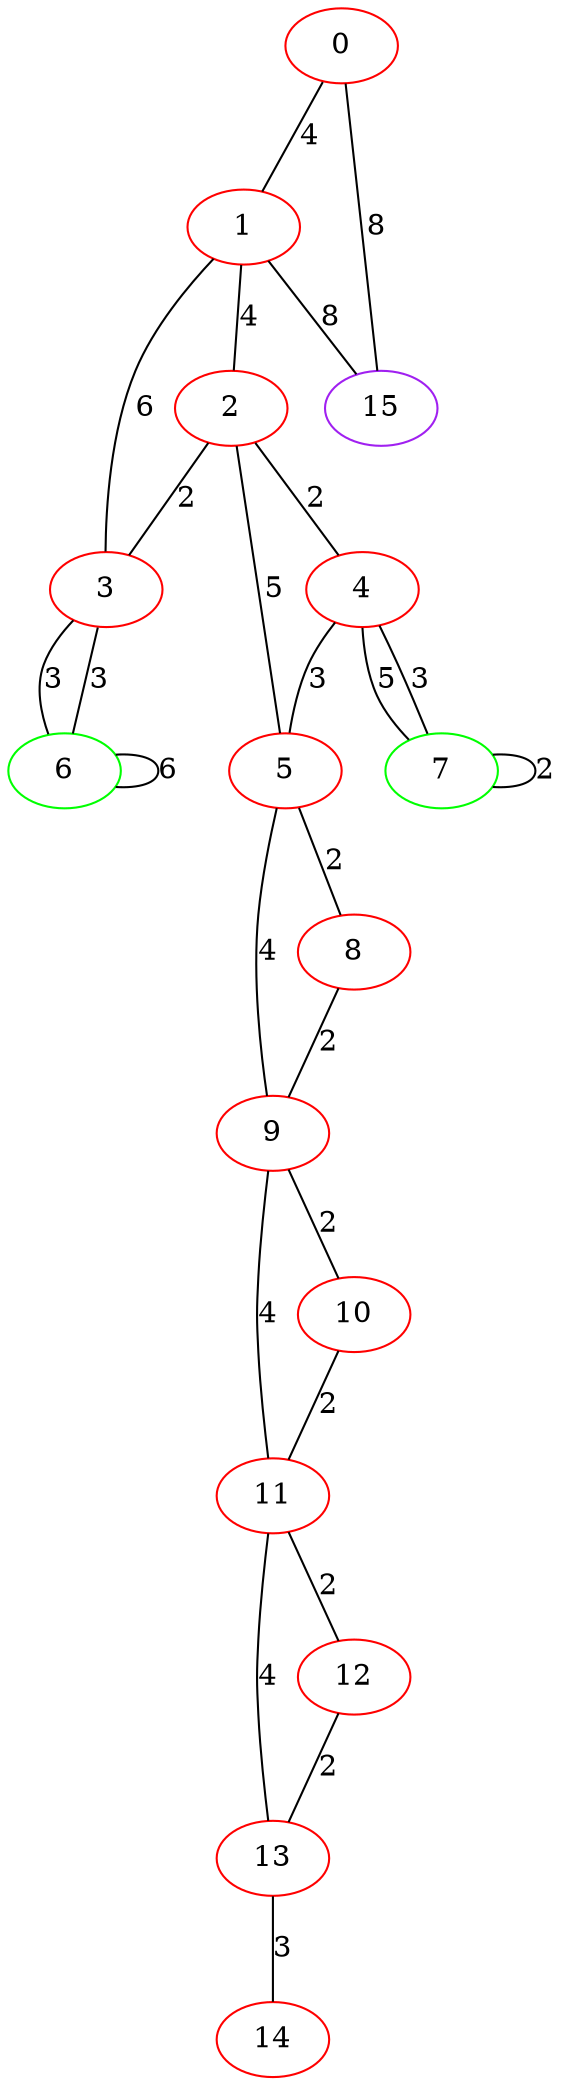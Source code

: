 graph "" {
0 [color=red, weight=1];
1 [color=red, weight=1];
2 [color=red, weight=1];
3 [color=red, weight=1];
4 [color=red, weight=1];
5 [color=red, weight=1];
6 [color=green, weight=2];
7 [color=green, weight=2];
8 [color=red, weight=1];
9 [color=red, weight=1];
10 [color=red, weight=1];
11 [color=red, weight=1];
12 [color=red, weight=1];
13 [color=red, weight=1];
14 [color=red, weight=1];
15 [color=purple, weight=4];
0 -- 1  [key=0, label=4];
0 -- 15  [key=0, label=8];
1 -- 2  [key=0, label=4];
1 -- 3  [key=0, label=6];
1 -- 15  [key=0, label=8];
2 -- 3  [key=0, label=2];
2 -- 4  [key=0, label=2];
2 -- 5  [key=0, label=5];
3 -- 6  [key=0, label=3];
3 -- 6  [key=1, label=3];
4 -- 5  [key=0, label=3];
4 -- 7  [key=0, label=5];
4 -- 7  [key=1, label=3];
5 -- 8  [key=0, label=2];
5 -- 9  [key=0, label=4];
6 -- 6  [key=0, label=6];
7 -- 7  [key=0, label=2];
8 -- 9  [key=0, label=2];
9 -- 10  [key=0, label=2];
9 -- 11  [key=0, label=4];
10 -- 11  [key=0, label=2];
11 -- 12  [key=0, label=2];
11 -- 13  [key=0, label=4];
12 -- 13  [key=0, label=2];
13 -- 14  [key=0, label=3];
}
